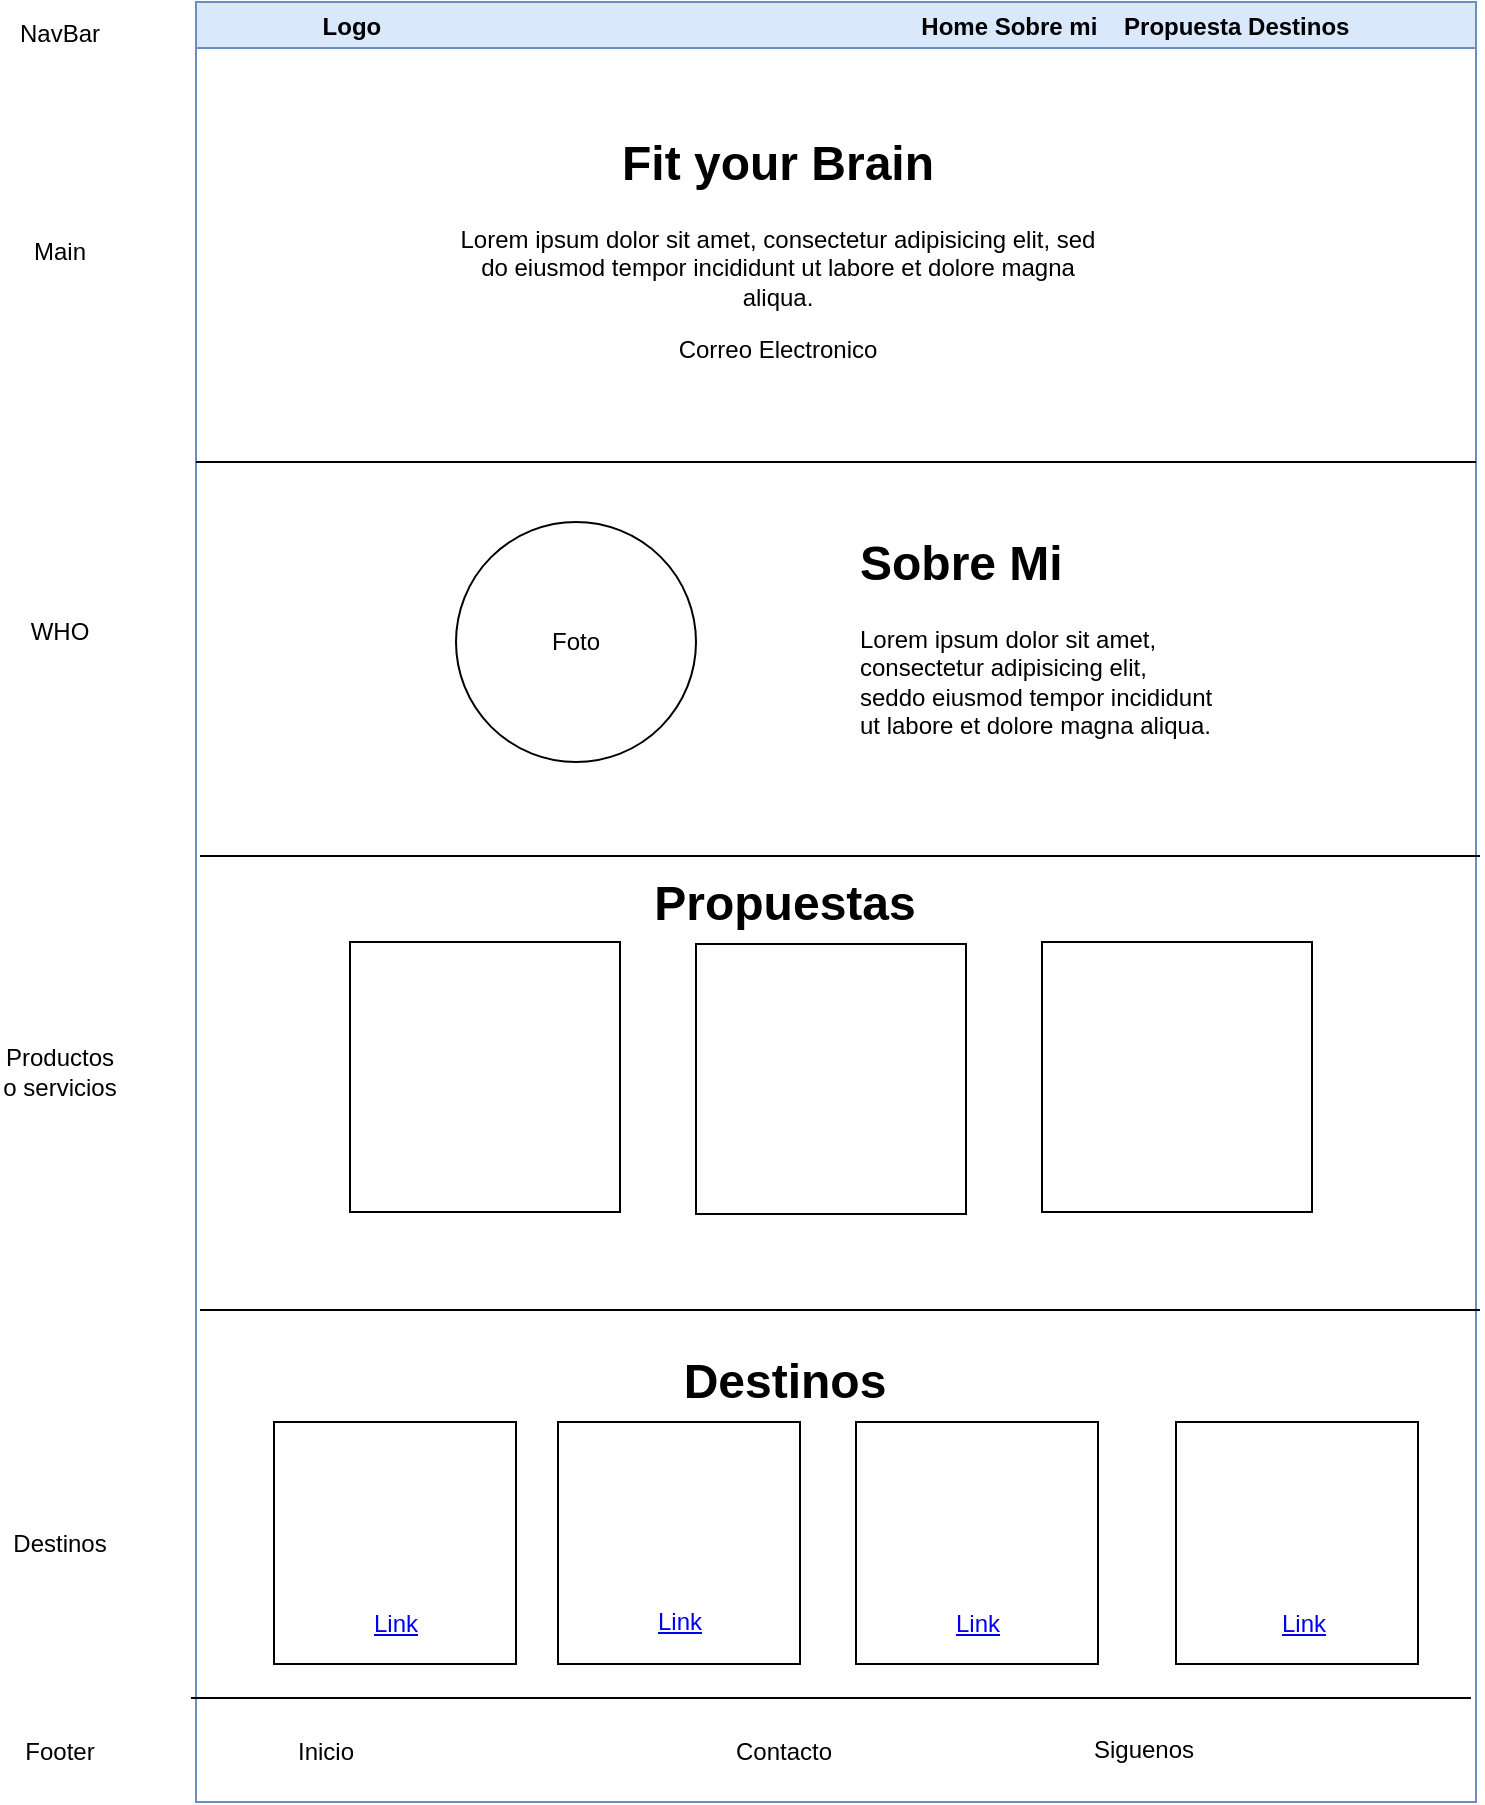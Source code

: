 <mxfile version="24.7.7">
  <diagram name="Página-1" id="ZJZz6blTJ6m1XPw_RWQZ">
    <mxGraphModel dx="737" dy="439" grid="1" gridSize="10" guides="1" tooltips="1" connect="1" arrows="1" fold="1" page="1" pageScale="1" pageWidth="827" pageHeight="1169" math="0" shadow="0">
      <root>
        <mxCell id="0" />
        <mxCell id="1" parent="0" />
        <mxCell id="styn8hwi7p_PGosAuxOd-6" value="NavBar" style="text;html=1;align=center;verticalAlign=middle;whiteSpace=wrap;rounded=0;" parent="1" vertex="1">
          <mxGeometry x="22" y="51" width="60" height="30" as="geometry" />
        </mxCell>
        <mxCell id="styn8hwi7p_PGosAuxOd-7" value="Logo                                                                                 Home Sobre mi    Propuesta Destinos" style="swimlane;fillColor=#dae8fc;strokeColor=#6c8ebf;" parent="1" vertex="1">
          <mxGeometry x="120" y="50" width="640" height="900" as="geometry" />
        </mxCell>
        <mxCell id="styn8hwi7p_PGosAuxOd-8" value="" style="endArrow=none;html=1;rounded=0;" parent="styn8hwi7p_PGosAuxOd-7" edge="1">
          <mxGeometry width="50" height="50" relative="1" as="geometry">
            <mxPoint y="230" as="sourcePoint" />
            <mxPoint x="640" y="230" as="targetPoint" />
          </mxGeometry>
        </mxCell>
        <mxCell id="styn8hwi7p_PGosAuxOd-17" value="&lt;h1 style=&quot;text-align: center; margin-top: 0px;&quot;&gt;Fit your Brain&lt;/h1&gt;&lt;p style=&quot;text-align: center;&quot;&gt;Lorem ipsum dolor sit amet, consectetur adipisicing elit, sed do eiusmod tempor incididunt ut labore et dolore magna aliqua.&lt;/p&gt;&lt;p style=&quot;text-align: center;&quot;&gt;Correo Electronico&lt;/p&gt;" style="text;html=1;whiteSpace=wrap;overflow=hidden;rounded=0;" parent="styn8hwi7p_PGosAuxOd-7" vertex="1">
          <mxGeometry x="130" y="60" width="320" height="120" as="geometry" />
        </mxCell>
        <mxCell id="styn8hwi7p_PGosAuxOd-18" value="" style="ellipse;whiteSpace=wrap;html=1;aspect=fixed;" parent="styn8hwi7p_PGosAuxOd-7" vertex="1">
          <mxGeometry x="130" y="260" width="120" height="120" as="geometry" />
        </mxCell>
        <mxCell id="styn8hwi7p_PGosAuxOd-19" value="&lt;h1 style=&quot;margin-top: 0px;&quot;&gt;Sobre Mi&lt;/h1&gt;&lt;p&gt;Lorem ipsum dolor sit amet, consectetur adipisicing elit, seddo eiusmod tempor incididunt ut labore et dolore magna aliqua.&lt;/p&gt;" style="text;html=1;whiteSpace=wrap;overflow=hidden;rounded=0;" parent="styn8hwi7p_PGosAuxOd-7" vertex="1">
          <mxGeometry x="330" y="260" width="180" height="120" as="geometry" />
        </mxCell>
        <mxCell id="styn8hwi7p_PGosAuxOd-20" value="Foto" style="text;html=1;align=center;verticalAlign=middle;whiteSpace=wrap;rounded=0;" parent="styn8hwi7p_PGosAuxOd-7" vertex="1">
          <mxGeometry x="160" y="305" width="60" height="30" as="geometry" />
        </mxCell>
        <mxCell id="styn8hwi7p_PGosAuxOd-21" value="" style="whiteSpace=wrap;html=1;aspect=fixed;" parent="styn8hwi7p_PGosAuxOd-7" vertex="1">
          <mxGeometry x="77" y="470" width="135" height="135" as="geometry" />
        </mxCell>
        <mxCell id="styn8hwi7p_PGosAuxOd-22" value="" style="whiteSpace=wrap;html=1;aspect=fixed;" parent="styn8hwi7p_PGosAuxOd-7" vertex="1">
          <mxGeometry x="250" y="471" width="135" height="135" as="geometry" />
        </mxCell>
        <mxCell id="styn8hwi7p_PGosAuxOd-23" value="" style="whiteSpace=wrap;html=1;aspect=fixed;" parent="styn8hwi7p_PGosAuxOd-7" vertex="1">
          <mxGeometry x="423" y="470" width="135" height="135" as="geometry" />
        </mxCell>
        <mxCell id="styn8hwi7p_PGosAuxOd-25" value="Propuestas&lt;span style=&quot;color: rgba(0, 0, 0, 0); font-family: monospace; font-size: 0px; font-weight: 400; text-align: start;&quot;&gt;%3CmxGraphModel%3E%3Croot%3E%3CmxCell%20id%3D%220%22%2F%3E%3CmxCell%20id%3D%221%22%20parent%3D%220%22%2F%3E%3CmxCell%20id%3D%222%22%20value%3D%22%22%20style%3D%22whiteSpace%3Dwrap%3Bhtml%3D1%3Baspect%3Dfixed%3B%22%20vertex%3D%221%22%20parent%3D%221%22%3E%3CmxGeometry%20x%3D%22346%22%20y%3D%22532%22%20width%3D%22135%22%20height%3D%22135%22%20as%3D%22geometry%22%2F%3E%3C%2FmxCell%3E%3C%2Froot%3E%3C%2FmxGraphModel%3E&lt;/span&gt;" style="text;strokeColor=none;fillColor=none;html=1;fontSize=24;fontStyle=1;verticalAlign=middle;align=center;" parent="styn8hwi7p_PGosAuxOd-7" vertex="1">
          <mxGeometry x="244" y="431" width="100" height="40" as="geometry" />
        </mxCell>
        <mxCell id="styn8hwi7p_PGosAuxOd-27" value="Destinos" style="text;strokeColor=none;fillColor=none;html=1;fontSize=24;fontStyle=1;verticalAlign=middle;align=center;" parent="styn8hwi7p_PGosAuxOd-7" vertex="1">
          <mxGeometry x="244" y="670" width="100" height="40" as="geometry" />
        </mxCell>
        <mxCell id="styn8hwi7p_PGosAuxOd-28" value="" style="whiteSpace=wrap;html=1;aspect=fixed;" parent="styn8hwi7p_PGosAuxOd-7" vertex="1">
          <mxGeometry x="39" y="710" width="121" height="121" as="geometry" />
        </mxCell>
        <mxCell id="styn8hwi7p_PGosAuxOd-32" value="" style="whiteSpace=wrap;html=1;aspect=fixed;" parent="styn8hwi7p_PGosAuxOd-7" vertex="1">
          <mxGeometry x="330" y="710" width="121" height="121" as="geometry" />
        </mxCell>
        <mxCell id="styn8hwi7p_PGosAuxOd-33" value="" style="whiteSpace=wrap;html=1;aspect=fixed;" parent="styn8hwi7p_PGosAuxOd-7" vertex="1">
          <mxGeometry x="490" y="710" width="121" height="121" as="geometry" />
        </mxCell>
        <UserObject label="Link" link="https://www.draw.io" id="styn8hwi7p_PGosAuxOd-36">
          <mxCell style="text;html=1;strokeColor=none;fillColor=none;whiteSpace=wrap;align=center;verticalAlign=middle;fontColor=#0000EE;fontStyle=4;" parent="styn8hwi7p_PGosAuxOd-7" vertex="1">
            <mxGeometry x="69.5" y="791" width="60" height="40" as="geometry" />
          </mxCell>
        </UserObject>
        <UserObject label="Link" link="https://www.draw.io" id="styn8hwi7p_PGosAuxOd-38">
          <mxCell style="text;html=1;strokeColor=none;fillColor=none;whiteSpace=wrap;align=center;verticalAlign=middle;fontColor=#0000EE;fontStyle=4;" parent="styn8hwi7p_PGosAuxOd-7" vertex="1">
            <mxGeometry x="360.5" y="791" width="60" height="40" as="geometry" />
          </mxCell>
        </UserObject>
        <mxCell id="styn8hwi7p_PGosAuxOd-40" value="Contacto" style="text;html=1;align=center;verticalAlign=middle;whiteSpace=wrap;rounded=0;" parent="styn8hwi7p_PGosAuxOd-7" vertex="1">
          <mxGeometry x="264" y="860" width="60" height="30" as="geometry" />
        </mxCell>
        <mxCell id="styn8hwi7p_PGosAuxOd-34" value="" style="endArrow=none;html=1;rounded=0;" parent="styn8hwi7p_PGosAuxOd-7" edge="1">
          <mxGeometry width="50" height="50" relative="1" as="geometry">
            <mxPoint x="-2.5" y="848" as="sourcePoint" />
            <mxPoint x="637.5" y="848" as="targetPoint" />
          </mxGeometry>
        </mxCell>
        <mxCell id="styn8hwi7p_PGosAuxOd-9" value="Main" style="text;html=1;align=center;verticalAlign=middle;whiteSpace=wrap;rounded=0;" parent="1" vertex="1">
          <mxGeometry x="22" y="160" width="60" height="30" as="geometry" />
        </mxCell>
        <mxCell id="styn8hwi7p_PGosAuxOd-10" value="" style="endArrow=none;html=1;rounded=0;" parent="1" edge="1">
          <mxGeometry width="50" height="50" relative="1" as="geometry">
            <mxPoint x="122" y="477" as="sourcePoint" />
            <mxPoint x="762" y="477" as="targetPoint" />
          </mxGeometry>
        </mxCell>
        <mxCell id="styn8hwi7p_PGosAuxOd-11" value="" style="endArrow=none;html=1;rounded=0;" parent="1" edge="1">
          <mxGeometry width="50" height="50" relative="1" as="geometry">
            <mxPoint x="122" y="704" as="sourcePoint" />
            <mxPoint x="762" y="704" as="targetPoint" />
          </mxGeometry>
        </mxCell>
        <mxCell id="styn8hwi7p_PGosAuxOd-12" value="WHO" style="text;html=1;align=center;verticalAlign=middle;whiteSpace=wrap;rounded=0;" parent="1" vertex="1">
          <mxGeometry x="22" y="350" width="60" height="30" as="geometry" />
        </mxCell>
        <mxCell id="styn8hwi7p_PGosAuxOd-13" value="Productos o servicios" style="text;html=1;align=center;verticalAlign=middle;whiteSpace=wrap;rounded=0;" parent="1" vertex="1">
          <mxGeometry x="22" y="570" width="60" height="30" as="geometry" />
        </mxCell>
        <mxCell id="styn8hwi7p_PGosAuxOd-14" value="Footer" style="text;html=1;align=center;verticalAlign=middle;whiteSpace=wrap;rounded=0;" parent="1" vertex="1">
          <mxGeometry x="22" y="910" width="60" height="30" as="geometry" />
        </mxCell>
        <mxCell id="styn8hwi7p_PGosAuxOd-31" value="" style="whiteSpace=wrap;html=1;aspect=fixed;" parent="1" vertex="1">
          <mxGeometry x="301" y="760" width="121" height="121" as="geometry" />
        </mxCell>
        <mxCell id="styn8hwi7p_PGosAuxOd-35" value="Destinos" style="text;html=1;align=center;verticalAlign=middle;whiteSpace=wrap;rounded=0;" parent="1" vertex="1">
          <mxGeometry x="22" y="805.5" width="60" height="30" as="geometry" />
        </mxCell>
        <UserObject label="Link" link="https://www.draw.io" id="styn8hwi7p_PGosAuxOd-37">
          <mxCell style="text;html=1;strokeColor=none;fillColor=none;whiteSpace=wrap;align=center;verticalAlign=middle;fontColor=#0000EE;fontStyle=4;" parent="1" vertex="1">
            <mxGeometry x="331.5" y="839.5" width="60" height="40" as="geometry" />
          </mxCell>
        </UserObject>
        <UserObject label="Link" link="https://www.draw.io" id="styn8hwi7p_PGosAuxOd-39">
          <mxCell style="text;html=1;strokeColor=none;fillColor=none;whiteSpace=wrap;align=center;verticalAlign=middle;fontColor=#0000EE;fontStyle=4;" parent="1" vertex="1">
            <mxGeometry x="643.5" y="841" width="60" height="40" as="geometry" />
          </mxCell>
        </UserObject>
        <mxCell id="styn8hwi7p_PGosAuxOd-42" value="Siguenos" style="text;html=1;align=center;verticalAlign=middle;whiteSpace=wrap;rounded=0;" parent="1" vertex="1">
          <mxGeometry x="564" y="909" width="60" height="30" as="geometry" />
        </mxCell>
        <mxCell id="styn8hwi7p_PGosAuxOd-43" value="Inicio" style="text;html=1;align=center;verticalAlign=middle;whiteSpace=wrap;rounded=0;" parent="1" vertex="1">
          <mxGeometry x="155" y="910" width="60" height="30" as="geometry" />
        </mxCell>
      </root>
    </mxGraphModel>
  </diagram>
</mxfile>
